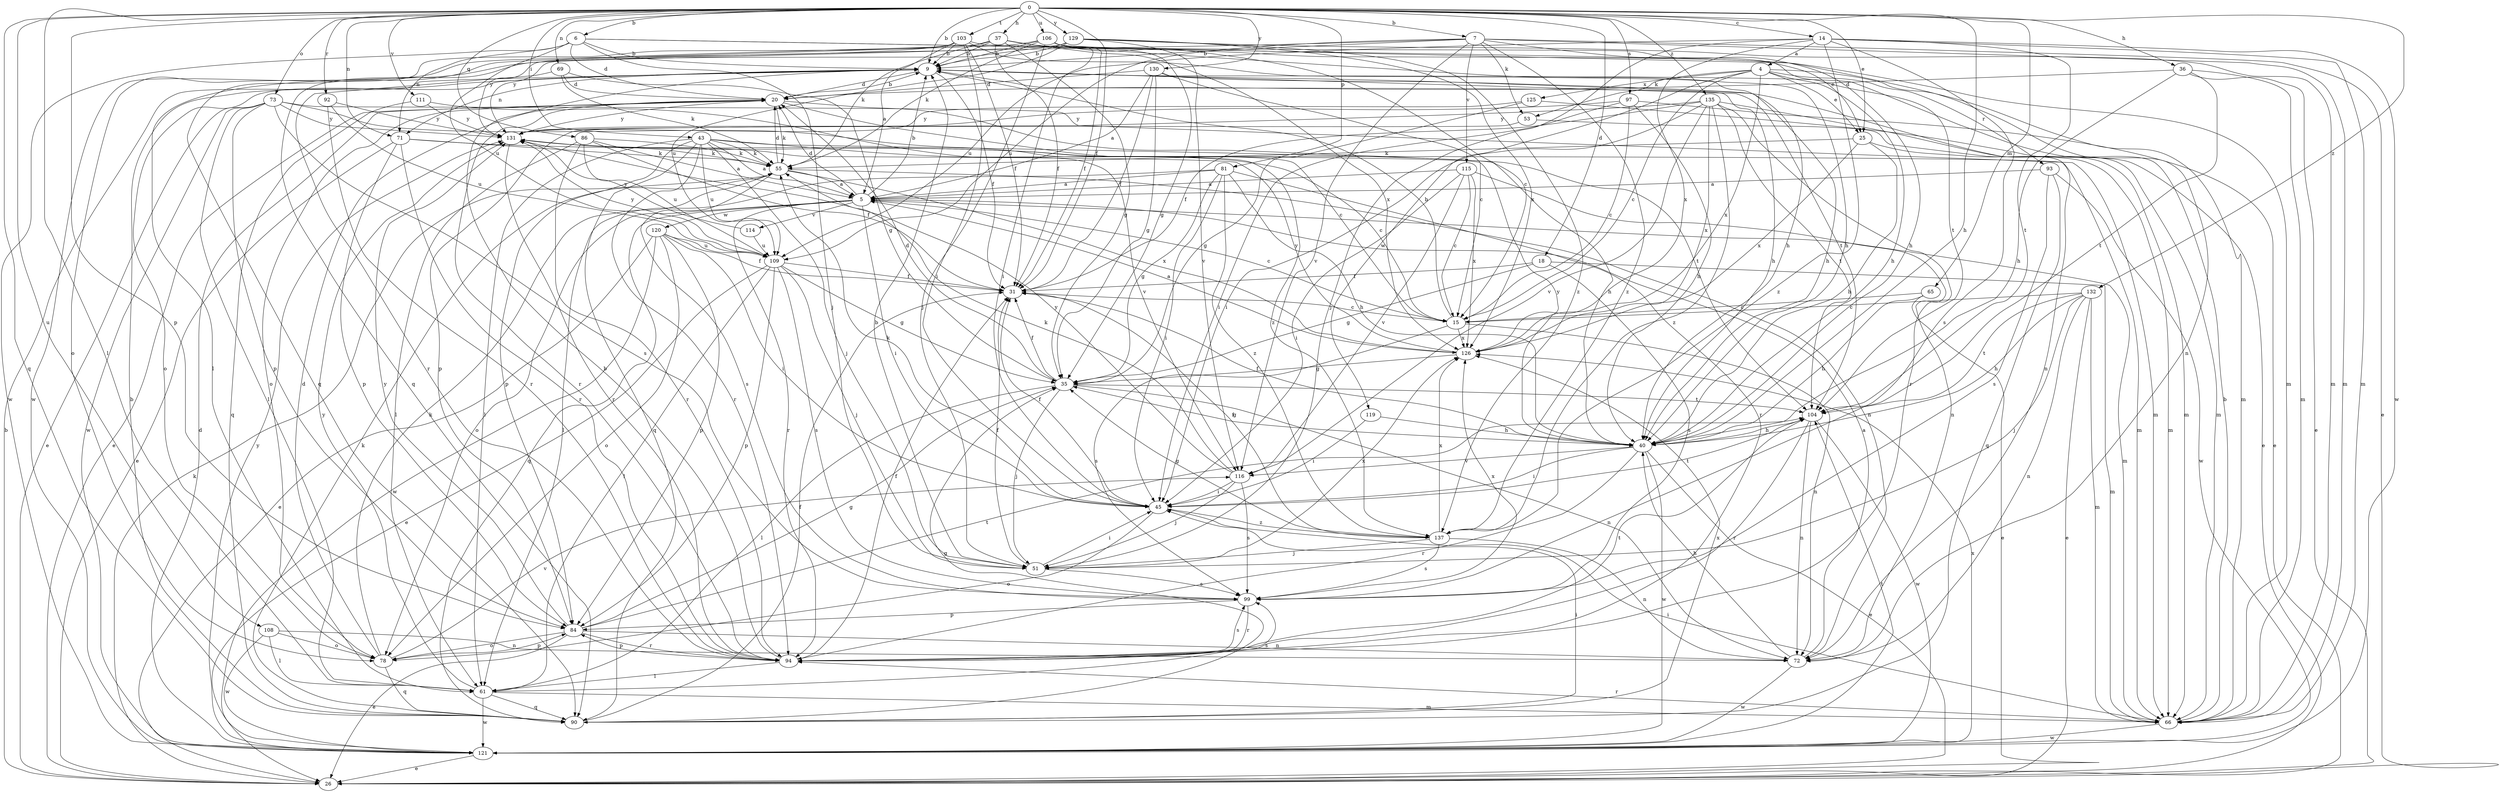 strict digraph  {
0;
4;
5;
6;
7;
9;
14;
15;
18;
20;
25;
26;
31;
35;
36;
37;
40;
43;
45;
51;
53;
55;
61;
65;
66;
69;
71;
72;
73;
78;
81;
84;
86;
90;
92;
93;
94;
97;
99;
103;
104;
106;
108;
109;
111;
114;
115;
116;
119;
120;
121;
125;
126;
129;
130;
131;
132;
135;
137;
0 -> 6  [label=b];
0 -> 7  [label=b];
0 -> 9  [label=b];
0 -> 14  [label=c];
0 -> 18  [label=d];
0 -> 25  [label=e];
0 -> 31  [label=f];
0 -> 36  [label=h];
0 -> 37  [label=h];
0 -> 40  [label=h];
0 -> 43  [label=i];
0 -> 61  [label=l];
0 -> 65  [label=m];
0 -> 69  [label=n];
0 -> 71  [label=n];
0 -> 73  [label=o];
0 -> 81  [label=p];
0 -> 84  [label=p];
0 -> 86  [label=q];
0 -> 90  [label=q];
0 -> 92  [label=r];
0 -> 97  [label=s];
0 -> 103  [label=t];
0 -> 106  [label=u];
0 -> 108  [label=u];
0 -> 111  [label=v];
0 -> 129  [label=y];
0 -> 130  [label=y];
0 -> 132  [label=z];
0 -> 135  [label=z];
4 -> 15  [label=c];
4 -> 25  [label=e];
4 -> 40  [label=h];
4 -> 53  [label=k];
4 -> 66  [label=m];
4 -> 93  [label=r];
4 -> 119  [label=w];
4 -> 125  [label=x];
4 -> 126  [label=x];
5 -> 9  [label=b];
5 -> 15  [label=c];
5 -> 20  [label=d];
5 -> 45  [label=i];
5 -> 66  [label=m];
5 -> 78  [label=o];
5 -> 90  [label=q];
5 -> 94  [label=r];
5 -> 114  [label=v];
5 -> 120  [label=w];
6 -> 9  [label=b];
6 -> 20  [label=d];
6 -> 51  [label=j];
6 -> 66  [label=m];
6 -> 71  [label=n];
6 -> 104  [label=t];
6 -> 109  [label=u];
6 -> 121  [label=w];
7 -> 9  [label=b];
7 -> 25  [label=e];
7 -> 26  [label=e];
7 -> 53  [label=k];
7 -> 61  [label=l];
7 -> 66  [label=m];
7 -> 109  [label=u];
7 -> 115  [label=v];
7 -> 116  [label=v];
7 -> 137  [label=z];
9 -> 20  [label=d];
9 -> 31  [label=f];
9 -> 40  [label=h];
9 -> 71  [label=n];
9 -> 72  [label=n];
9 -> 78  [label=o];
9 -> 104  [label=t];
14 -> 4  [label=a];
14 -> 51  [label=j];
14 -> 66  [label=m];
14 -> 99  [label=s];
14 -> 104  [label=t];
14 -> 109  [label=u];
14 -> 121  [label=w];
14 -> 126  [label=x];
14 -> 137  [label=z];
15 -> 9  [label=b];
15 -> 72  [label=n];
15 -> 99  [label=s];
15 -> 126  [label=x];
18 -> 31  [label=f];
18 -> 35  [label=g];
18 -> 66  [label=m];
18 -> 99  [label=s];
20 -> 9  [label=b];
20 -> 15  [label=c];
20 -> 26  [label=e];
20 -> 55  [label=k];
20 -> 78  [label=o];
20 -> 94  [label=r];
20 -> 104  [label=t];
20 -> 131  [label=y];
25 -> 40  [label=h];
25 -> 55  [label=k];
25 -> 66  [label=m];
25 -> 126  [label=x];
26 -> 9  [label=b];
26 -> 55  [label=k];
31 -> 15  [label=c];
35 -> 20  [label=d];
35 -> 31  [label=f];
35 -> 51  [label=j];
35 -> 61  [label=l];
35 -> 72  [label=n];
35 -> 104  [label=t];
36 -> 20  [label=d];
36 -> 26  [label=e];
36 -> 40  [label=h];
36 -> 66  [label=m];
36 -> 104  [label=t];
37 -> 9  [label=b];
37 -> 31  [label=f];
37 -> 35  [label=g];
37 -> 40  [label=h];
37 -> 55  [label=k];
37 -> 126  [label=x];
37 -> 131  [label=y];
40 -> 26  [label=e];
40 -> 31  [label=f];
40 -> 35  [label=g];
40 -> 45  [label=i];
40 -> 94  [label=r];
40 -> 116  [label=v];
40 -> 121  [label=w];
40 -> 131  [label=y];
43 -> 5  [label=a];
43 -> 15  [label=c];
43 -> 40  [label=h];
43 -> 51  [label=j];
43 -> 55  [label=k];
43 -> 61  [label=l];
43 -> 84  [label=p];
43 -> 90  [label=q];
43 -> 94  [label=r];
43 -> 109  [label=u];
45 -> 31  [label=f];
45 -> 55  [label=k];
45 -> 78  [label=o];
45 -> 104  [label=t];
45 -> 137  [label=z];
51 -> 9  [label=b];
51 -> 31  [label=f];
51 -> 45  [label=i];
51 -> 99  [label=s];
51 -> 126  [label=x];
53 -> 66  [label=m];
53 -> 84  [label=p];
55 -> 5  [label=a];
55 -> 20  [label=d];
55 -> 72  [label=n];
55 -> 99  [label=s];
55 -> 126  [label=x];
61 -> 66  [label=m];
61 -> 90  [label=q];
61 -> 99  [label=s];
61 -> 121  [label=w];
61 -> 131  [label=y];
65 -> 15  [label=c];
65 -> 26  [label=e];
65 -> 40  [label=h];
66 -> 9  [label=b];
66 -> 45  [label=i];
66 -> 94  [label=r];
66 -> 121  [label=w];
69 -> 20  [label=d];
69 -> 35  [label=g];
69 -> 55  [label=k];
69 -> 94  [label=r];
71 -> 26  [label=e];
71 -> 55  [label=k];
71 -> 66  [label=m];
71 -> 84  [label=p];
71 -> 94  [label=r];
72 -> 5  [label=a];
72 -> 40  [label=h];
72 -> 121  [label=w];
73 -> 26  [label=e];
73 -> 61  [label=l];
73 -> 66  [label=m];
73 -> 84  [label=p];
73 -> 99  [label=s];
73 -> 121  [label=w];
73 -> 131  [label=y];
73 -> 137  [label=z];
78 -> 20  [label=d];
78 -> 55  [label=k];
78 -> 84  [label=p];
78 -> 90  [label=q];
78 -> 116  [label=v];
81 -> 5  [label=a];
81 -> 35  [label=g];
81 -> 40  [label=h];
81 -> 45  [label=i];
81 -> 61  [label=l];
81 -> 94  [label=r];
81 -> 137  [label=z];
84 -> 26  [label=e];
84 -> 35  [label=g];
84 -> 72  [label=n];
84 -> 78  [label=o];
84 -> 94  [label=r];
84 -> 104  [label=t];
84 -> 131  [label=y];
86 -> 5  [label=a];
86 -> 31  [label=f];
86 -> 55  [label=k];
86 -> 61  [label=l];
86 -> 94  [label=r];
86 -> 109  [label=u];
90 -> 9  [label=b];
90 -> 31  [label=f];
90 -> 35  [label=g];
90 -> 45  [label=i];
90 -> 55  [label=k];
90 -> 126  [label=x];
92 -> 94  [label=r];
92 -> 109  [label=u];
92 -> 131  [label=y];
93 -> 5  [label=a];
93 -> 90  [label=q];
93 -> 99  [label=s];
93 -> 121  [label=w];
94 -> 9  [label=b];
94 -> 31  [label=f];
94 -> 61  [label=l];
94 -> 84  [label=p];
94 -> 99  [label=s];
94 -> 104  [label=t];
97 -> 15  [label=c];
97 -> 26  [label=e];
97 -> 40  [label=h];
97 -> 45  [label=i];
97 -> 131  [label=y];
99 -> 84  [label=p];
99 -> 94  [label=r];
99 -> 126  [label=x];
103 -> 5  [label=a];
103 -> 9  [label=b];
103 -> 31  [label=f];
103 -> 40  [label=h];
103 -> 45  [label=i];
103 -> 72  [label=n];
103 -> 78  [label=o];
103 -> 121  [label=w];
104 -> 40  [label=h];
104 -> 72  [label=n];
104 -> 94  [label=r];
104 -> 121  [label=w];
106 -> 9  [label=b];
106 -> 15  [label=c];
106 -> 31  [label=f];
106 -> 35  [label=g];
106 -> 40  [label=h];
106 -> 45  [label=i];
106 -> 51  [label=j];
106 -> 55  [label=k];
106 -> 90  [label=q];
108 -> 61  [label=l];
108 -> 72  [label=n];
108 -> 78  [label=o];
108 -> 121  [label=w];
109 -> 26  [label=e];
109 -> 31  [label=f];
109 -> 35  [label=g];
109 -> 51  [label=j];
109 -> 61  [label=l];
109 -> 84  [label=p];
109 -> 99  [label=s];
109 -> 131  [label=y];
111 -> 90  [label=q];
111 -> 116  [label=v];
111 -> 131  [label=y];
114 -> 109  [label=u];
114 -> 131  [label=y];
115 -> 5  [label=a];
115 -> 15  [label=c];
115 -> 45  [label=i];
115 -> 72  [label=n];
115 -> 116  [label=v];
115 -> 126  [label=x];
116 -> 45  [label=i];
116 -> 51  [label=j];
116 -> 55  [label=k];
116 -> 99  [label=s];
116 -> 131  [label=y];
119 -> 40  [label=h];
119 -> 45  [label=i];
120 -> 26  [label=e];
120 -> 31  [label=f];
120 -> 45  [label=i];
120 -> 78  [label=o];
120 -> 84  [label=p];
120 -> 109  [label=u];
120 -> 121  [label=w];
121 -> 20  [label=d];
121 -> 26  [label=e];
121 -> 104  [label=t];
121 -> 126  [label=x];
121 -> 131  [label=y];
125 -> 26  [label=e];
125 -> 35  [label=g];
125 -> 131  [label=y];
126 -> 5  [label=a];
126 -> 35  [label=g];
126 -> 131  [label=y];
129 -> 9  [label=b];
129 -> 66  [label=m];
129 -> 90  [label=q];
129 -> 109  [label=u];
129 -> 116  [label=v];
129 -> 126  [label=x];
129 -> 131  [label=y];
129 -> 137  [label=z];
130 -> 5  [label=a];
130 -> 15  [label=c];
130 -> 20  [label=d];
130 -> 31  [label=f];
130 -> 35  [label=g];
130 -> 40  [label=h];
131 -> 55  [label=k];
131 -> 94  [label=r];
132 -> 15  [label=c];
132 -> 26  [label=e];
132 -> 40  [label=h];
132 -> 51  [label=j];
132 -> 66  [label=m];
132 -> 72  [label=n];
132 -> 104  [label=t];
135 -> 31  [label=f];
135 -> 45  [label=i];
135 -> 66  [label=m];
135 -> 94  [label=r];
135 -> 104  [label=t];
135 -> 116  [label=v];
135 -> 126  [label=x];
135 -> 131  [label=y];
135 -> 137  [label=z];
137 -> 31  [label=f];
137 -> 35  [label=g];
137 -> 51  [label=j];
137 -> 72  [label=n];
137 -> 99  [label=s];
137 -> 126  [label=x];
}
